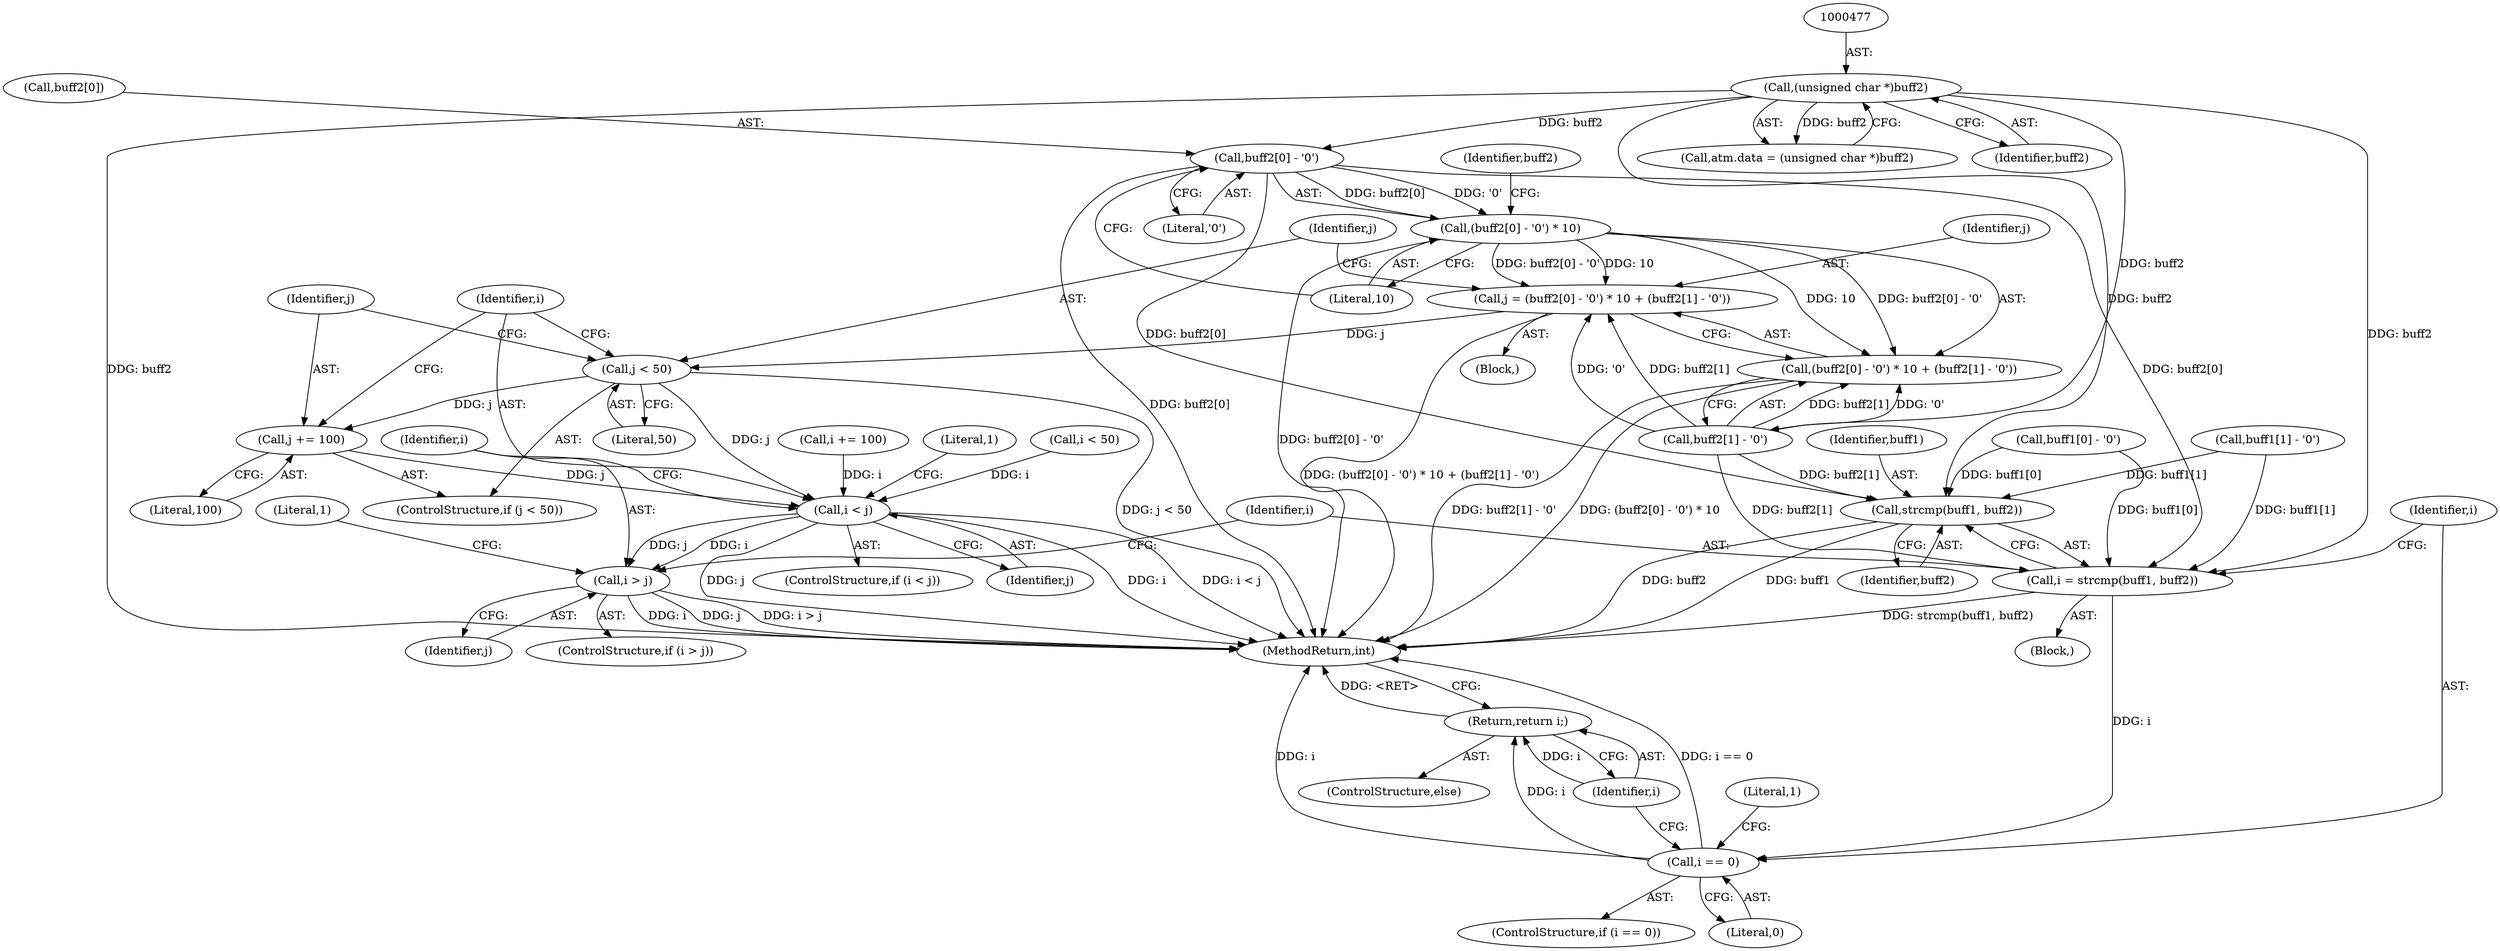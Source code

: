 digraph "0_openssl_f48b83b4fb7d6689584cf25f61ca63a4891f5b11@array" {
"1000524" [label="(Call,buff2[0] - '0')"];
"1000476" [label="(Call,(unsigned char *)buff2)"];
"1000523" [label="(Call,(buff2[0] - '0') * 10)"];
"1000520" [label="(Call,j = (buff2[0] - '0') * 10 + (buff2[1] - '0'))"];
"1000536" [label="(Call,j < 50)"];
"1000539" [label="(Call,j += 100)"];
"1000543" [label="(Call,i < j)"];
"1000550" [label="(Call,i > j)"];
"1000522" [label="(Call,(buff2[0] - '0') * 10 + (buff2[1] - '0'))"];
"1000555" [label="(Call,i = strcmp(buff1, buff2))"];
"1000561" [label="(Call,i == 0)"];
"1000568" [label="(Return,return i;)"];
"1000557" [label="(Call,strcmp(buff1, buff2))"];
"1000551" [label="(Identifier,i)"];
"1000540" [label="(Identifier,j)"];
"1000542" [label="(ControlStructure,if (i < j))"];
"1000554" [label="(Literal,1)"];
"1000521" [label="(Identifier,j)"];
"1000569" [label="(Identifier,i)"];
"1000558" [label="(Identifier,buff1)"];
"1000536" [label="(Call,j < 50)"];
"1000543" [label="(Call,i < j)"];
"1000530" [label="(Call,buff2[1] - '0')"];
"1000517" [label="(Call,i += 100)"];
"1000508" [label="(Call,buff1[1] - '0')"];
"1000561" [label="(Call,i == 0)"];
"1000523" [label="(Call,(buff2[0] - '0') * 10)"];
"1000472" [label="(Call,atm.data = (unsigned char *)buff2)"];
"1000548" [label="(Literal,1)"];
"1000113" [label="(Block,)"];
"1000545" [label="(Identifier,j)"];
"1000559" [label="(Identifier,buff2)"];
"1000537" [label="(Identifier,j)"];
"1000478" [label="(Identifier,buff2)"];
"1000522" [label="(Call,(buff2[0] - '0') * 10 + (buff2[1] - '0'))"];
"1000555" [label="(Call,i = strcmp(buff1, buff2))"];
"1000552" [label="(Identifier,j)"];
"1000524" [label="(Call,buff2[0] - '0')"];
"1000566" [label="(Literal,1)"];
"1000568" [label="(Return,return i;)"];
"1000567" [label="(ControlStructure,else)"];
"1000538" [label="(Literal,50)"];
"1000535" [label="(ControlStructure,if (j < 50))"];
"1000528" [label="(Literal,'0')"];
"1000497" [label="(Block,)"];
"1000476" [label="(Call,(unsigned char *)buff2)"];
"1000525" [label="(Call,buff2[0])"];
"1000544" [label="(Identifier,i)"];
"1000541" [label="(Literal,100)"];
"1000550" [label="(Call,i > j)"];
"1000539" [label="(Call,j += 100)"];
"1000520" [label="(Call,j = (buff2[0] - '0') * 10 + (buff2[1] - '0'))"];
"1000560" [label="(ControlStructure,if (i == 0))"];
"1000556" [label="(Identifier,i)"];
"1000514" [label="(Call,i < 50)"];
"1000557" [label="(Call,strcmp(buff1, buff2))"];
"1000563" [label="(Literal,0)"];
"1000549" [label="(ControlStructure,if (i > j))"];
"1000532" [label="(Identifier,buff2)"];
"1000529" [label="(Literal,10)"];
"1000502" [label="(Call,buff1[0] - '0')"];
"1000570" [label="(MethodReturn,int)"];
"1000562" [label="(Identifier,i)"];
"1000524" -> "1000523"  [label="AST: "];
"1000524" -> "1000528"  [label="CFG: "];
"1000525" -> "1000524"  [label="AST: "];
"1000528" -> "1000524"  [label="AST: "];
"1000529" -> "1000524"  [label="CFG: "];
"1000524" -> "1000570"  [label="DDG: buff2[0]"];
"1000524" -> "1000523"  [label="DDG: buff2[0]"];
"1000524" -> "1000523"  [label="DDG: '0'"];
"1000476" -> "1000524"  [label="DDG: buff2"];
"1000524" -> "1000555"  [label="DDG: buff2[0]"];
"1000524" -> "1000557"  [label="DDG: buff2[0]"];
"1000476" -> "1000472"  [label="AST: "];
"1000476" -> "1000478"  [label="CFG: "];
"1000477" -> "1000476"  [label="AST: "];
"1000478" -> "1000476"  [label="AST: "];
"1000472" -> "1000476"  [label="CFG: "];
"1000476" -> "1000570"  [label="DDG: buff2"];
"1000476" -> "1000472"  [label="DDG: buff2"];
"1000476" -> "1000530"  [label="DDG: buff2"];
"1000476" -> "1000555"  [label="DDG: buff2"];
"1000476" -> "1000557"  [label="DDG: buff2"];
"1000523" -> "1000522"  [label="AST: "];
"1000523" -> "1000529"  [label="CFG: "];
"1000529" -> "1000523"  [label="AST: "];
"1000532" -> "1000523"  [label="CFG: "];
"1000523" -> "1000570"  [label="DDG: buff2[0] - '0'"];
"1000523" -> "1000520"  [label="DDG: buff2[0] - '0'"];
"1000523" -> "1000520"  [label="DDG: 10"];
"1000523" -> "1000522"  [label="DDG: buff2[0] - '0'"];
"1000523" -> "1000522"  [label="DDG: 10"];
"1000520" -> "1000497"  [label="AST: "];
"1000520" -> "1000522"  [label="CFG: "];
"1000521" -> "1000520"  [label="AST: "];
"1000522" -> "1000520"  [label="AST: "];
"1000537" -> "1000520"  [label="CFG: "];
"1000520" -> "1000570"  [label="DDG: (buff2[0] - '0') * 10 + (buff2[1] - '0')"];
"1000530" -> "1000520"  [label="DDG: buff2[1]"];
"1000530" -> "1000520"  [label="DDG: '0'"];
"1000520" -> "1000536"  [label="DDG: j"];
"1000536" -> "1000535"  [label="AST: "];
"1000536" -> "1000538"  [label="CFG: "];
"1000537" -> "1000536"  [label="AST: "];
"1000538" -> "1000536"  [label="AST: "];
"1000540" -> "1000536"  [label="CFG: "];
"1000544" -> "1000536"  [label="CFG: "];
"1000536" -> "1000570"  [label="DDG: j < 50"];
"1000536" -> "1000539"  [label="DDG: j"];
"1000536" -> "1000543"  [label="DDG: j"];
"1000539" -> "1000535"  [label="AST: "];
"1000539" -> "1000541"  [label="CFG: "];
"1000540" -> "1000539"  [label="AST: "];
"1000541" -> "1000539"  [label="AST: "];
"1000544" -> "1000539"  [label="CFG: "];
"1000539" -> "1000543"  [label="DDG: j"];
"1000543" -> "1000542"  [label="AST: "];
"1000543" -> "1000545"  [label="CFG: "];
"1000544" -> "1000543"  [label="AST: "];
"1000545" -> "1000543"  [label="AST: "];
"1000548" -> "1000543"  [label="CFG: "];
"1000551" -> "1000543"  [label="CFG: "];
"1000543" -> "1000570"  [label="DDG: i < j"];
"1000543" -> "1000570"  [label="DDG: j"];
"1000543" -> "1000570"  [label="DDG: i"];
"1000514" -> "1000543"  [label="DDG: i"];
"1000517" -> "1000543"  [label="DDG: i"];
"1000543" -> "1000550"  [label="DDG: i"];
"1000543" -> "1000550"  [label="DDG: j"];
"1000550" -> "1000549"  [label="AST: "];
"1000550" -> "1000552"  [label="CFG: "];
"1000551" -> "1000550"  [label="AST: "];
"1000552" -> "1000550"  [label="AST: "];
"1000554" -> "1000550"  [label="CFG: "];
"1000556" -> "1000550"  [label="CFG: "];
"1000550" -> "1000570"  [label="DDG: i > j"];
"1000550" -> "1000570"  [label="DDG: i"];
"1000550" -> "1000570"  [label="DDG: j"];
"1000522" -> "1000530"  [label="CFG: "];
"1000530" -> "1000522"  [label="AST: "];
"1000522" -> "1000570"  [label="DDG: buff2[1] - '0'"];
"1000522" -> "1000570"  [label="DDG: (buff2[0] - '0') * 10"];
"1000530" -> "1000522"  [label="DDG: buff2[1]"];
"1000530" -> "1000522"  [label="DDG: '0'"];
"1000555" -> "1000113"  [label="AST: "];
"1000555" -> "1000557"  [label="CFG: "];
"1000556" -> "1000555"  [label="AST: "];
"1000557" -> "1000555"  [label="AST: "];
"1000562" -> "1000555"  [label="CFG: "];
"1000555" -> "1000570"  [label="DDG: strcmp(buff1, buff2)"];
"1000508" -> "1000555"  [label="DDG: buff1[1]"];
"1000502" -> "1000555"  [label="DDG: buff1[0]"];
"1000530" -> "1000555"  [label="DDG: buff2[1]"];
"1000555" -> "1000561"  [label="DDG: i"];
"1000561" -> "1000560"  [label="AST: "];
"1000561" -> "1000563"  [label="CFG: "];
"1000562" -> "1000561"  [label="AST: "];
"1000563" -> "1000561"  [label="AST: "];
"1000566" -> "1000561"  [label="CFG: "];
"1000569" -> "1000561"  [label="CFG: "];
"1000561" -> "1000570"  [label="DDG: i"];
"1000561" -> "1000570"  [label="DDG: i == 0"];
"1000561" -> "1000568"  [label="DDG: i"];
"1000568" -> "1000567"  [label="AST: "];
"1000568" -> "1000569"  [label="CFG: "];
"1000569" -> "1000568"  [label="AST: "];
"1000570" -> "1000568"  [label="CFG: "];
"1000568" -> "1000570"  [label="DDG: <RET>"];
"1000569" -> "1000568"  [label="DDG: i"];
"1000557" -> "1000559"  [label="CFG: "];
"1000558" -> "1000557"  [label="AST: "];
"1000559" -> "1000557"  [label="AST: "];
"1000557" -> "1000570"  [label="DDG: buff1"];
"1000557" -> "1000570"  [label="DDG: buff2"];
"1000508" -> "1000557"  [label="DDG: buff1[1]"];
"1000502" -> "1000557"  [label="DDG: buff1[0]"];
"1000530" -> "1000557"  [label="DDG: buff2[1]"];
}
